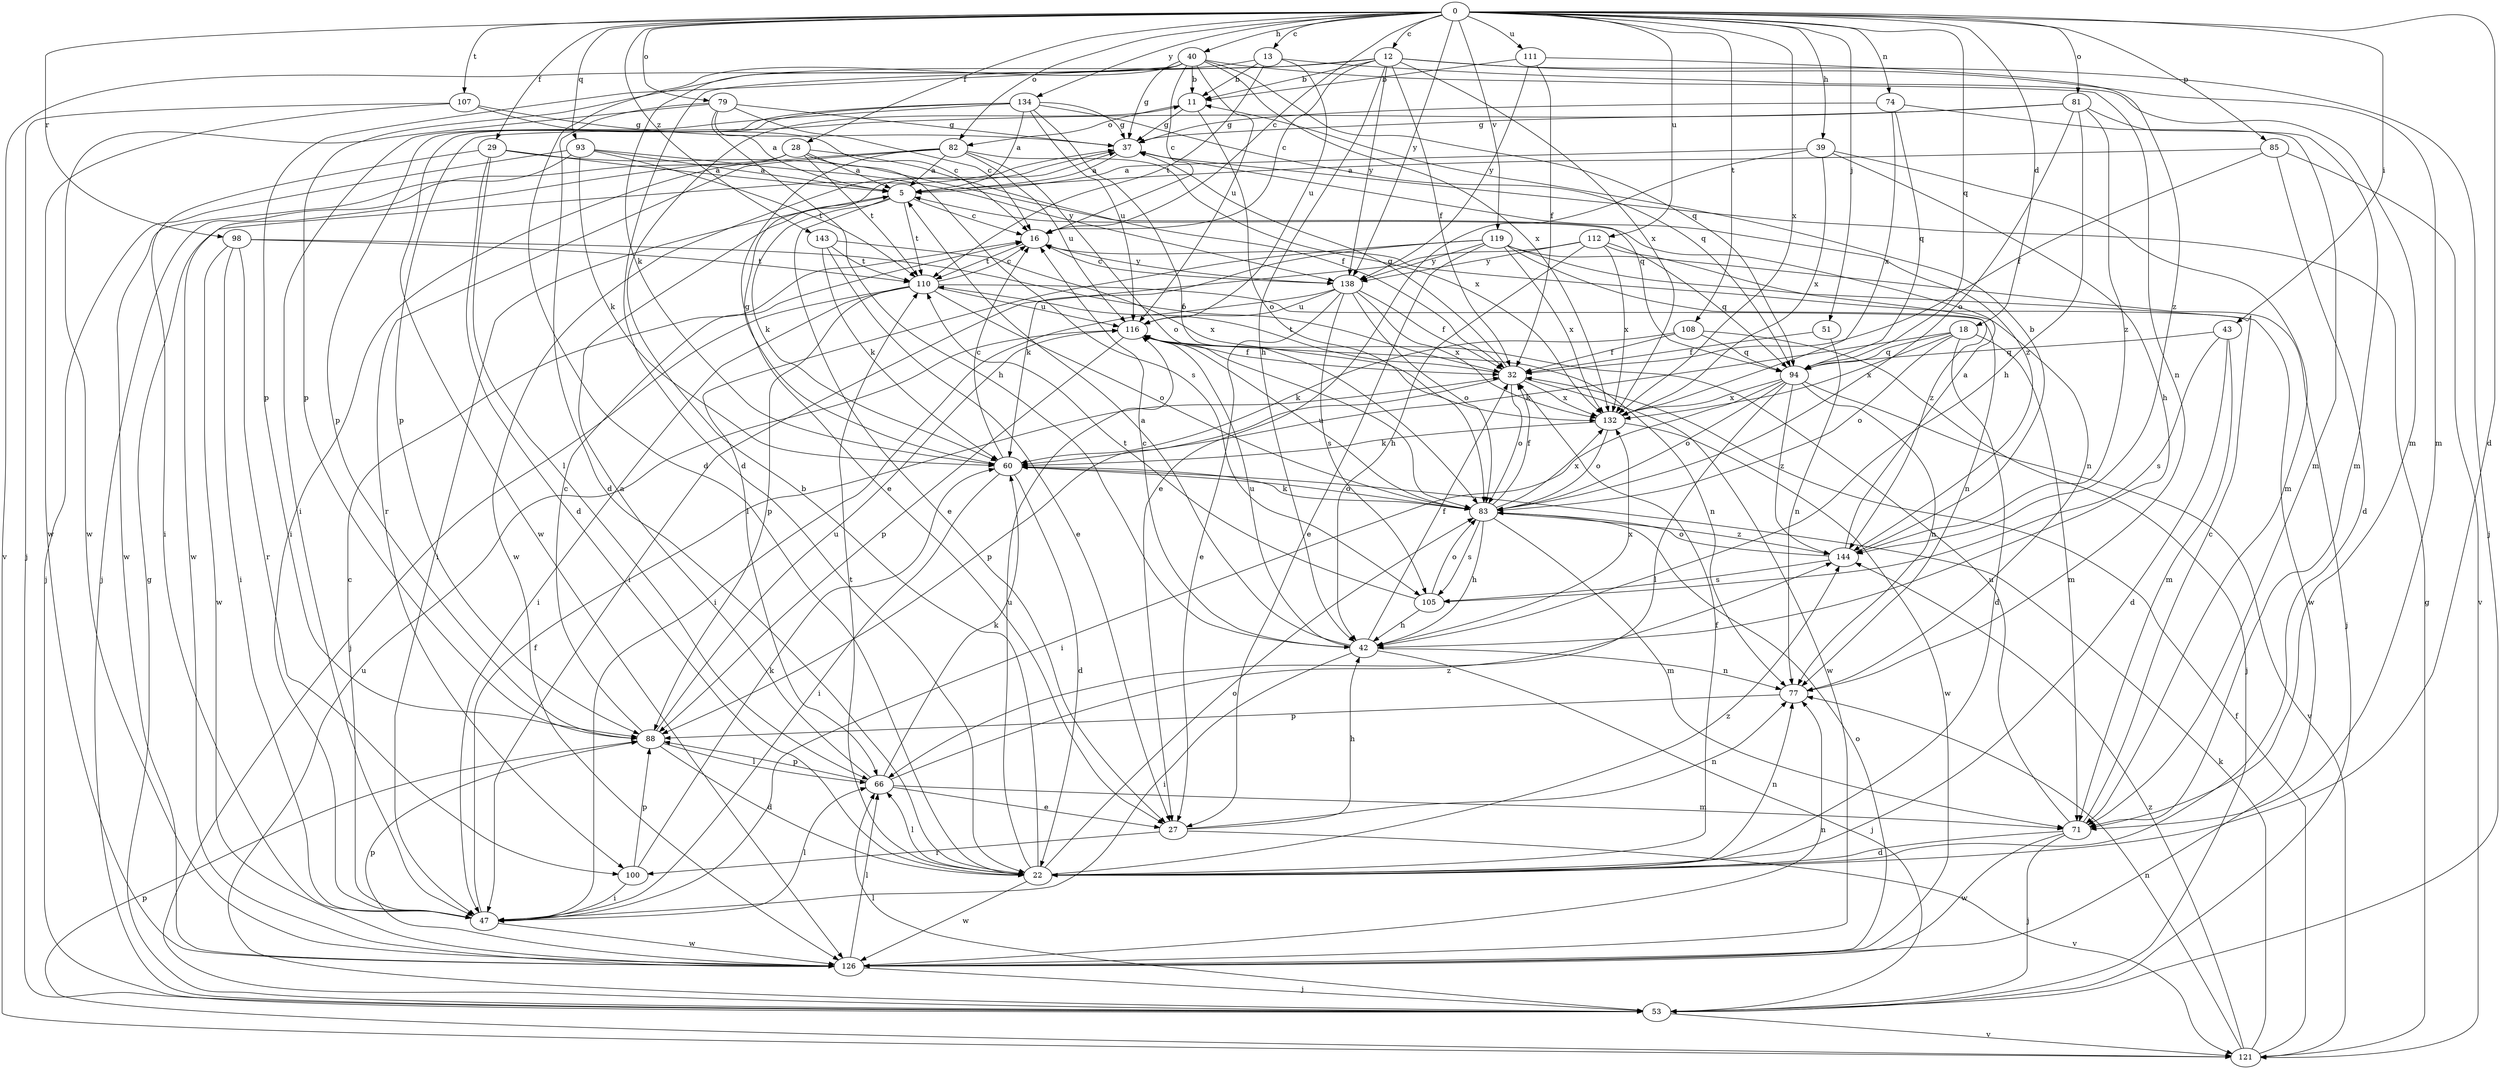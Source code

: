 strict digraph  {
0;
5;
11;
12;
13;
16;
18;
22;
27;
28;
29;
32;
37;
39;
40;
42;
43;
47;
51;
53;
60;
66;
71;
74;
77;
79;
81;
82;
83;
85;
88;
93;
94;
98;
100;
105;
107;
108;
110;
111;
112;
116;
119;
121;
126;
132;
134;
138;
143;
144;
0 -> 12  [label=c];
0 -> 13  [label=c];
0 -> 16  [label=c];
0 -> 18  [label=d];
0 -> 22  [label=d];
0 -> 28  [label=f];
0 -> 29  [label=f];
0 -> 39  [label=h];
0 -> 40  [label=h];
0 -> 43  [label=i];
0 -> 51  [label=j];
0 -> 74  [label=n];
0 -> 79  [label=o];
0 -> 81  [label=o];
0 -> 82  [label=o];
0 -> 85  [label=p];
0 -> 93  [label=q];
0 -> 94  [label=q];
0 -> 98  [label=r];
0 -> 107  [label=t];
0 -> 108  [label=t];
0 -> 111  [label=u];
0 -> 112  [label=u];
0 -> 119  [label=v];
0 -> 132  [label=x];
0 -> 134  [label=y];
0 -> 138  [label=y];
0 -> 143  [label=z];
5 -> 16  [label=c];
5 -> 27  [label=e];
5 -> 47  [label=i];
5 -> 60  [label=k];
5 -> 110  [label=t];
11 -> 37  [label=g];
11 -> 82  [label=o];
11 -> 83  [label=o];
12 -> 11  [label=b];
12 -> 16  [label=c];
12 -> 22  [label=d];
12 -> 32  [label=f];
12 -> 42  [label=h];
12 -> 53  [label=j];
12 -> 71  [label=m];
12 -> 88  [label=p];
12 -> 132  [label=x];
12 -> 138  [label=y];
13 -> 11  [label=b];
13 -> 71  [label=m];
13 -> 110  [label=t];
13 -> 116  [label=u];
13 -> 121  [label=v];
16 -> 110  [label=t];
16 -> 138  [label=y];
18 -> 22  [label=d];
18 -> 60  [label=k];
18 -> 71  [label=m];
18 -> 83  [label=o];
18 -> 94  [label=q];
18 -> 132  [label=x];
22 -> 11  [label=b];
22 -> 32  [label=f];
22 -> 66  [label=l];
22 -> 77  [label=n];
22 -> 83  [label=o];
22 -> 110  [label=t];
22 -> 116  [label=u];
22 -> 126  [label=w];
22 -> 144  [label=z];
27 -> 42  [label=h];
27 -> 77  [label=n];
27 -> 100  [label=r];
27 -> 121  [label=v];
28 -> 5  [label=a];
28 -> 32  [label=f];
28 -> 53  [label=j];
28 -> 105  [label=s];
28 -> 110  [label=t];
28 -> 126  [label=w];
29 -> 5  [label=a];
29 -> 22  [label=d];
29 -> 47  [label=i];
29 -> 66  [label=l];
29 -> 94  [label=q];
32 -> 37  [label=g];
32 -> 83  [label=o];
32 -> 88  [label=p];
32 -> 110  [label=t];
32 -> 126  [label=w];
32 -> 132  [label=x];
37 -> 5  [label=a];
37 -> 126  [label=w];
37 -> 144  [label=z];
39 -> 5  [label=a];
39 -> 27  [label=e];
39 -> 42  [label=h];
39 -> 71  [label=m];
39 -> 132  [label=x];
40 -> 11  [label=b];
40 -> 16  [label=c];
40 -> 22  [label=d];
40 -> 37  [label=g];
40 -> 60  [label=k];
40 -> 77  [label=n];
40 -> 88  [label=p];
40 -> 94  [label=q];
40 -> 116  [label=u];
40 -> 132  [label=x];
42 -> 5  [label=a];
42 -> 16  [label=c];
42 -> 32  [label=f];
42 -> 47  [label=i];
42 -> 53  [label=j];
42 -> 77  [label=n];
42 -> 116  [label=u];
42 -> 132  [label=x];
43 -> 22  [label=d];
43 -> 71  [label=m];
43 -> 94  [label=q];
43 -> 105  [label=s];
47 -> 16  [label=c];
47 -> 32  [label=f];
47 -> 66  [label=l];
47 -> 126  [label=w];
51 -> 32  [label=f];
51 -> 77  [label=n];
53 -> 37  [label=g];
53 -> 66  [label=l];
53 -> 116  [label=u];
53 -> 121  [label=v];
60 -> 16  [label=c];
60 -> 22  [label=d];
60 -> 37  [label=g];
60 -> 47  [label=i];
60 -> 83  [label=o];
66 -> 5  [label=a];
66 -> 27  [label=e];
66 -> 60  [label=k];
66 -> 71  [label=m];
66 -> 88  [label=p];
66 -> 144  [label=z];
71 -> 16  [label=c];
71 -> 22  [label=d];
71 -> 53  [label=j];
71 -> 116  [label=u];
71 -> 126  [label=w];
74 -> 37  [label=g];
74 -> 71  [label=m];
74 -> 94  [label=q];
74 -> 132  [label=x];
77 -> 88  [label=p];
79 -> 5  [label=a];
79 -> 16  [label=c];
79 -> 22  [label=d];
79 -> 37  [label=g];
79 -> 42  [label=h];
79 -> 126  [label=w];
81 -> 37  [label=g];
81 -> 42  [label=h];
81 -> 71  [label=m];
81 -> 83  [label=o];
81 -> 88  [label=p];
81 -> 144  [label=z];
82 -> 5  [label=a];
82 -> 27  [label=e];
82 -> 47  [label=i];
82 -> 83  [label=o];
82 -> 100  [label=r];
82 -> 116  [label=u];
82 -> 132  [label=x];
83 -> 32  [label=f];
83 -> 42  [label=h];
83 -> 60  [label=k];
83 -> 71  [label=m];
83 -> 105  [label=s];
83 -> 116  [label=u];
83 -> 132  [label=x];
83 -> 144  [label=z];
85 -> 5  [label=a];
85 -> 22  [label=d];
85 -> 32  [label=f];
85 -> 121  [label=v];
88 -> 16  [label=c];
88 -> 22  [label=d];
88 -> 66  [label=l];
88 -> 116  [label=u];
93 -> 5  [label=a];
93 -> 53  [label=j];
93 -> 60  [label=k];
93 -> 110  [label=t];
93 -> 126  [label=w];
93 -> 138  [label=y];
94 -> 47  [label=i];
94 -> 66  [label=l];
94 -> 77  [label=n];
94 -> 83  [label=o];
94 -> 121  [label=v];
94 -> 132  [label=x];
94 -> 144  [label=z];
98 -> 32  [label=f];
98 -> 47  [label=i];
98 -> 100  [label=r];
98 -> 110  [label=t];
98 -> 126  [label=w];
100 -> 47  [label=i];
100 -> 60  [label=k];
100 -> 88  [label=p];
105 -> 42  [label=h];
105 -> 83  [label=o];
105 -> 110  [label=t];
107 -> 16  [label=c];
107 -> 37  [label=g];
107 -> 53  [label=j];
107 -> 126  [label=w];
108 -> 32  [label=f];
108 -> 53  [label=j];
108 -> 60  [label=k];
108 -> 94  [label=q];
110 -> 16  [label=c];
110 -> 47  [label=i];
110 -> 53  [label=j];
110 -> 77  [label=n];
110 -> 83  [label=o];
110 -> 88  [label=p];
110 -> 116  [label=u];
111 -> 11  [label=b];
111 -> 32  [label=f];
111 -> 138  [label=y];
111 -> 144  [label=z];
112 -> 42  [label=h];
112 -> 47  [label=i];
112 -> 77  [label=n];
112 -> 94  [label=q];
112 -> 132  [label=x];
112 -> 138  [label=y];
116 -> 32  [label=f];
116 -> 77  [label=n];
116 -> 88  [label=p];
119 -> 27  [label=e];
119 -> 53  [label=j];
119 -> 60  [label=k];
119 -> 66  [label=l];
119 -> 126  [label=w];
119 -> 132  [label=x];
119 -> 138  [label=y];
119 -> 144  [label=z];
121 -> 32  [label=f];
121 -> 37  [label=g];
121 -> 60  [label=k];
121 -> 77  [label=n];
121 -> 88  [label=p];
121 -> 144  [label=z];
126 -> 53  [label=j];
126 -> 66  [label=l];
126 -> 77  [label=n];
126 -> 83  [label=o];
126 -> 88  [label=p];
132 -> 60  [label=k];
132 -> 83  [label=o];
132 -> 126  [label=w];
134 -> 5  [label=a];
134 -> 37  [label=g];
134 -> 47  [label=i];
134 -> 83  [label=o];
134 -> 88  [label=p];
134 -> 94  [label=q];
134 -> 116  [label=u];
134 -> 126  [label=w];
138 -> 16  [label=c];
138 -> 27  [label=e];
138 -> 32  [label=f];
138 -> 47  [label=i];
138 -> 83  [label=o];
138 -> 105  [label=s];
138 -> 116  [label=u];
138 -> 132  [label=x];
143 -> 27  [label=e];
143 -> 60  [label=k];
143 -> 110  [label=t];
143 -> 132  [label=x];
144 -> 5  [label=a];
144 -> 11  [label=b];
144 -> 83  [label=o];
144 -> 105  [label=s];
}
